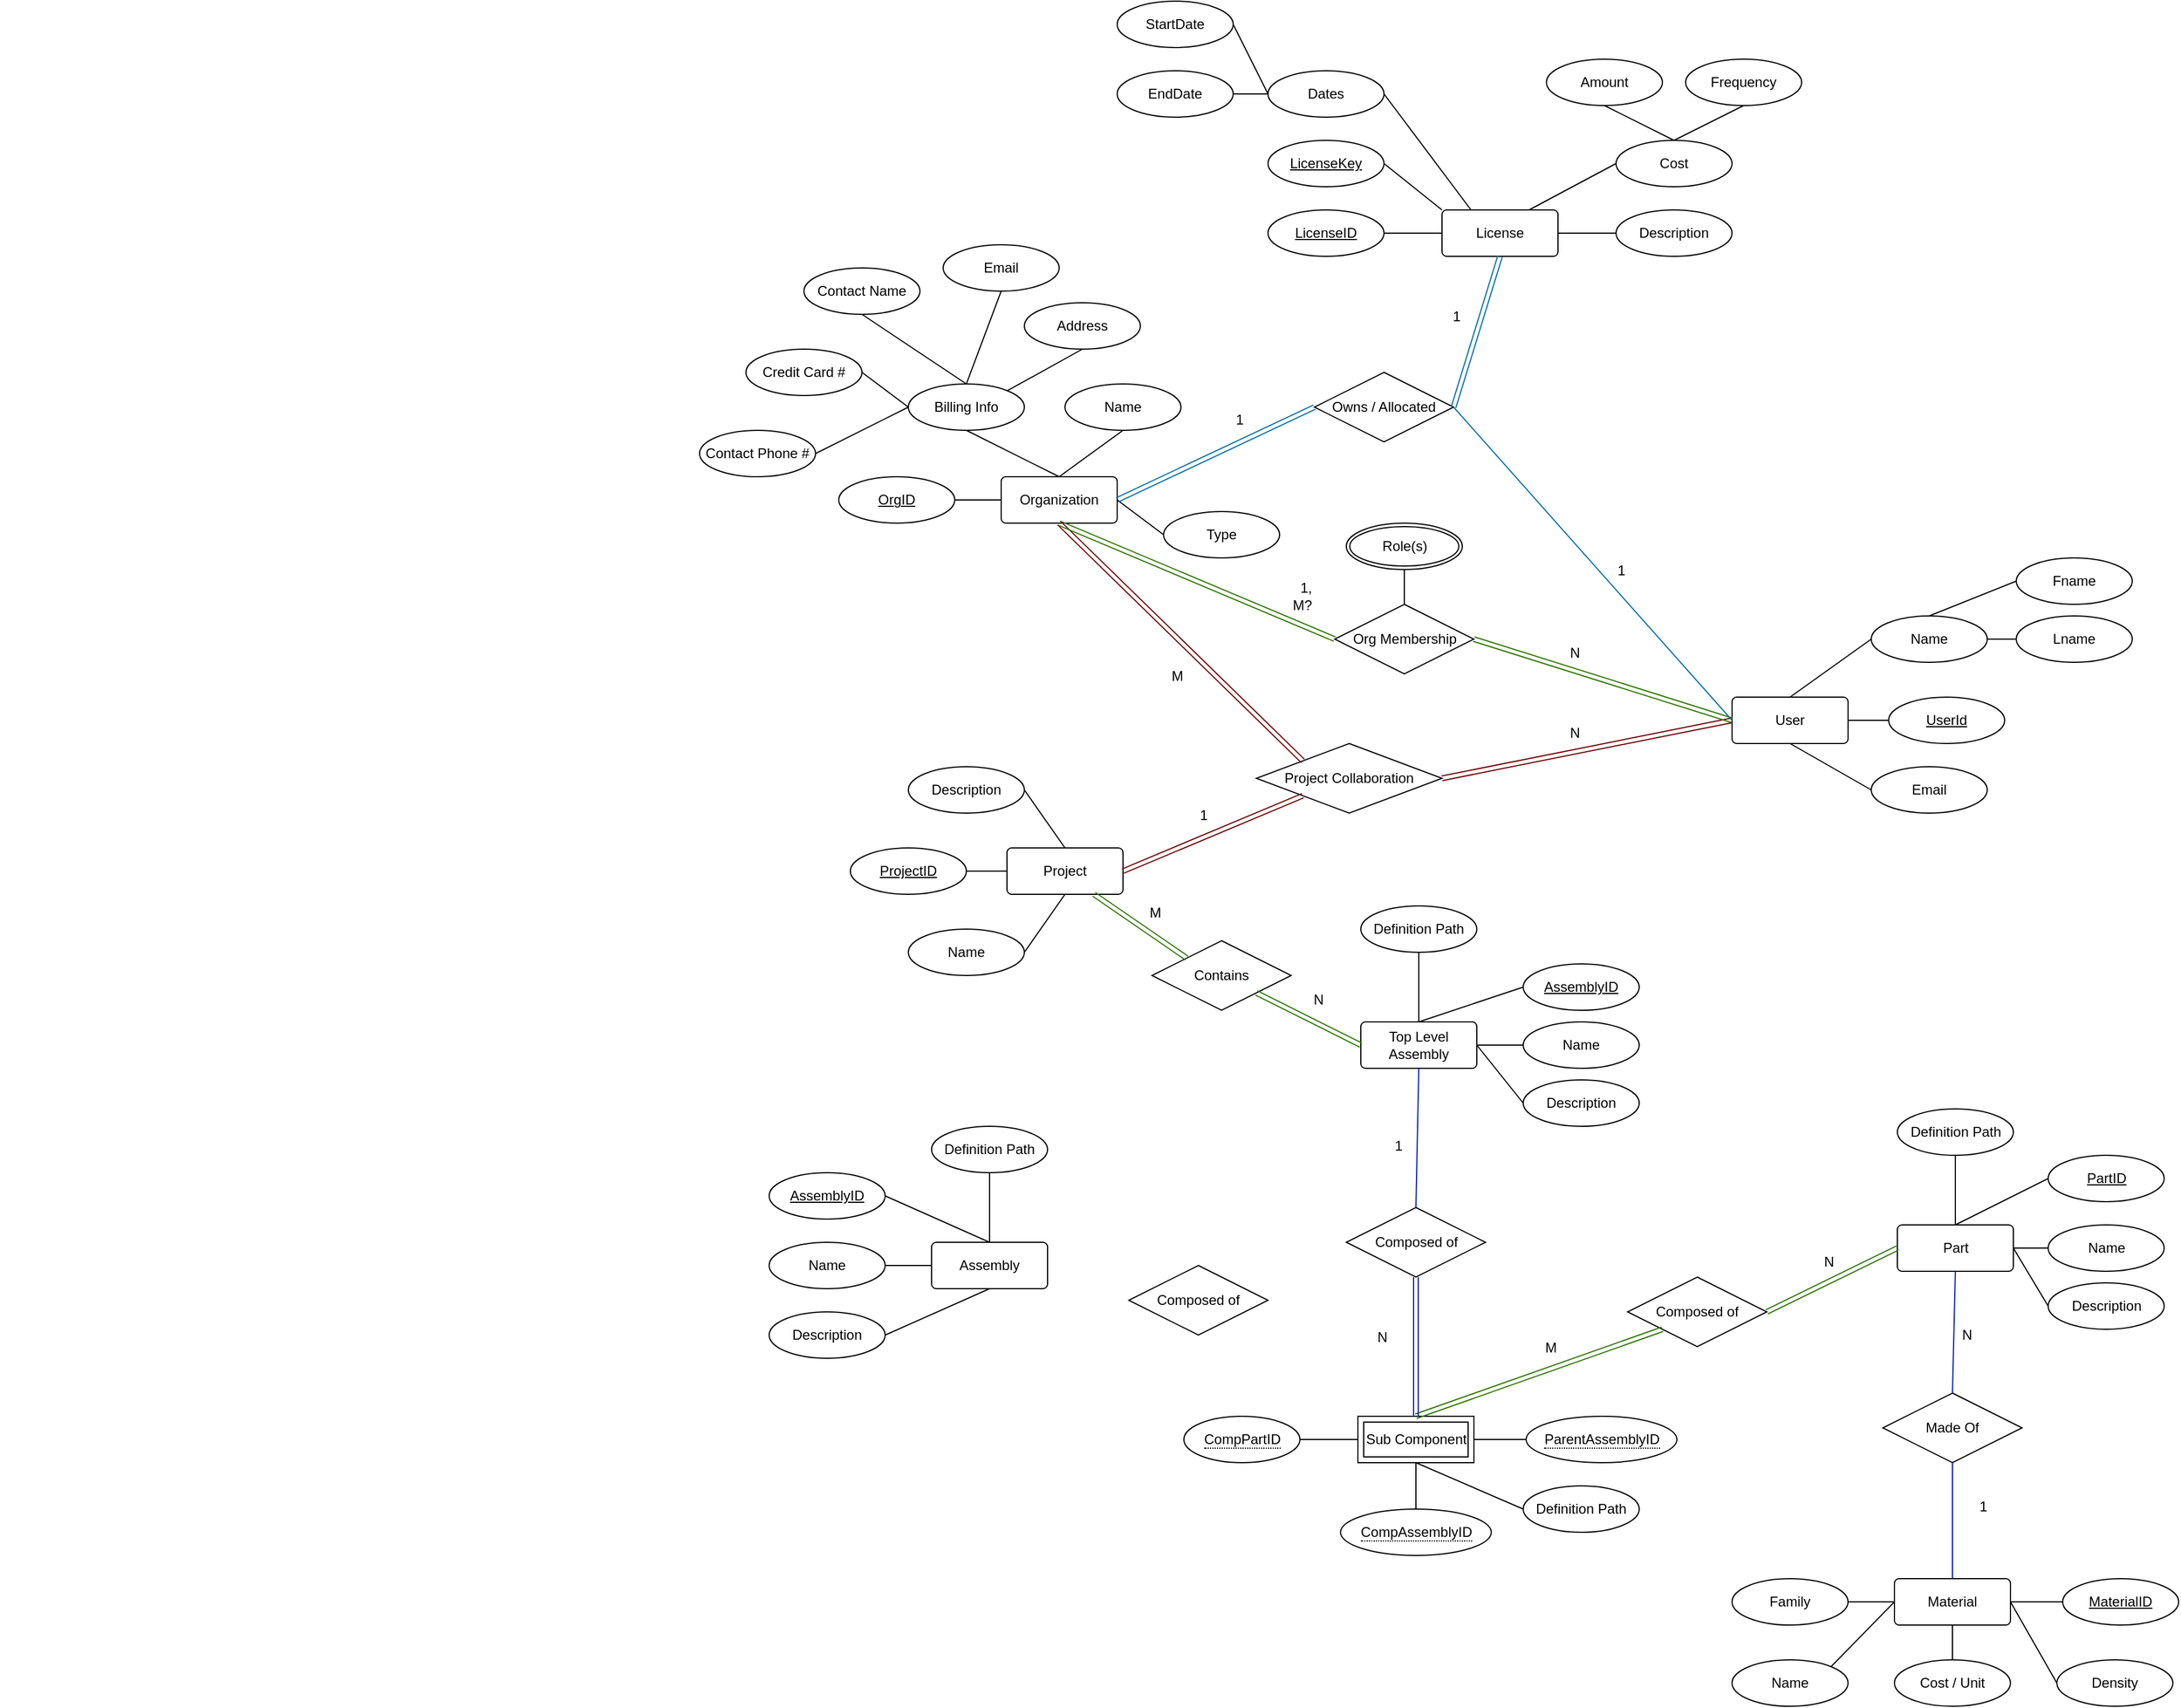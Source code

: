 <mxfile version="26.1.0">
  <diagram name="Page-1" id="rXOFLkJJT_3y2DYU8gl2">
    <mxGraphModel dx="2284" dy="1875" grid="1" gridSize="10" guides="1" tooltips="1" connect="1" arrows="1" fold="1" page="1" pageScale="1" pageWidth="850" pageHeight="1100" math="0" shadow="0">
      <root>
        <mxCell id="0" />
        <mxCell id="1" parent="0" />
        <mxCell id="hTT6Z1bvtSNVrnMEpqbX-23" value="" style="group" parent="1" vertex="1" connectable="0">
          <mxGeometry x="100" y="-160" width="460" height="240" as="geometry" />
        </mxCell>
        <mxCell id="hTT6Z1bvtSNVrnMEpqbX-3" value="&lt;div&gt;Organization&lt;/div&gt;" style="rounded=1;arcSize=10;whiteSpace=wrap;html=1;align=center;" parent="hTT6Z1bvtSNVrnMEpqbX-23" vertex="1">
          <mxGeometry x="220" y="200" width="100" height="40" as="geometry" />
        </mxCell>
        <mxCell id="hTT6Z1bvtSNVrnMEpqbX-8" value="Name" style="ellipse;whiteSpace=wrap;html=1;align=center;" parent="hTT6Z1bvtSNVrnMEpqbX-23" vertex="1">
          <mxGeometry x="275" y="120" width="100" height="40" as="geometry" />
        </mxCell>
        <mxCell id="hTT6Z1bvtSNVrnMEpqbX-9" value="Billing Info" style="ellipse;whiteSpace=wrap;html=1;align=center;" parent="hTT6Z1bvtSNVrnMEpqbX-23" vertex="1">
          <mxGeometry x="140" y="120" width="100" height="40" as="geometry" />
        </mxCell>
        <mxCell id="hTT6Z1bvtSNVrnMEpqbX-10" value="OrgID" style="ellipse;whiteSpace=wrap;html=1;align=center;fontStyle=4" parent="hTT6Z1bvtSNVrnMEpqbX-23" vertex="1">
          <mxGeometry x="80" y="200" width="100" height="40" as="geometry" />
        </mxCell>
        <mxCell id="hTT6Z1bvtSNVrnMEpqbX-11" value="Email" style="ellipse;whiteSpace=wrap;html=1;align=center;" parent="hTT6Z1bvtSNVrnMEpqbX-23" vertex="1">
          <mxGeometry x="170" width="100" height="40" as="geometry" />
        </mxCell>
        <mxCell id="hTT6Z1bvtSNVrnMEpqbX-12" value="Address" style="ellipse;whiteSpace=wrap;html=1;align=center;" parent="hTT6Z1bvtSNVrnMEpqbX-23" vertex="1">
          <mxGeometry x="240" y="50" width="100" height="40" as="geometry" />
        </mxCell>
        <mxCell id="hTT6Z1bvtSNVrnMEpqbX-13" value="Contact Name" style="ellipse;whiteSpace=wrap;html=1;align=center;" parent="hTT6Z1bvtSNVrnMEpqbX-23" vertex="1">
          <mxGeometry x="50" y="20" width="100" height="40" as="geometry" />
        </mxCell>
        <mxCell id="hTT6Z1bvtSNVrnMEpqbX-14" value="Credit Card #" style="ellipse;whiteSpace=wrap;html=1;align=center;" parent="hTT6Z1bvtSNVrnMEpqbX-23" vertex="1">
          <mxGeometry y="90" width="100" height="40" as="geometry" />
        </mxCell>
        <mxCell id="hTT6Z1bvtSNVrnMEpqbX-15" value="" style="endArrow=none;html=1;rounded=0;exitX=1;exitY=0.5;exitDx=0;exitDy=0;entryX=0;entryY=0.5;entryDx=0;entryDy=0;" parent="hTT6Z1bvtSNVrnMEpqbX-23" source="hTT6Z1bvtSNVrnMEpqbX-14" target="hTT6Z1bvtSNVrnMEpqbX-9" edge="1">
          <mxGeometry width="50" height="50" relative="1" as="geometry">
            <mxPoint x="130" y="20" as="sourcePoint" />
            <mxPoint x="180" y="-30" as="targetPoint" />
          </mxGeometry>
        </mxCell>
        <mxCell id="hTT6Z1bvtSNVrnMEpqbX-16" value="" style="endArrow=none;html=1;rounded=0;exitX=0.5;exitY=1;exitDx=0;exitDy=0;entryX=0.5;entryY=0;entryDx=0;entryDy=0;" parent="hTT6Z1bvtSNVrnMEpqbX-23" source="hTT6Z1bvtSNVrnMEpqbX-13" target="hTT6Z1bvtSNVrnMEpqbX-9" edge="1">
          <mxGeometry width="50" height="50" relative="1" as="geometry">
            <mxPoint x="90" y="-20" as="sourcePoint" />
            <mxPoint x="140" y="-70" as="targetPoint" />
          </mxGeometry>
        </mxCell>
        <mxCell id="hTT6Z1bvtSNVrnMEpqbX-17" value="" style="endArrow=none;html=1;rounded=0;exitX=0.5;exitY=0;exitDx=0;exitDy=0;entryX=0.5;entryY=1;entryDx=0;entryDy=0;" parent="hTT6Z1bvtSNVrnMEpqbX-23" source="hTT6Z1bvtSNVrnMEpqbX-9" target="hTT6Z1bvtSNVrnMEpqbX-11" edge="1">
          <mxGeometry width="50" height="50" relative="1" as="geometry">
            <mxPoint x="300" as="sourcePoint" />
            <mxPoint x="350" y="-50" as="targetPoint" />
          </mxGeometry>
        </mxCell>
        <mxCell id="hTT6Z1bvtSNVrnMEpqbX-18" value="" style="endArrow=none;html=1;rounded=0;exitX=1;exitY=0;exitDx=0;exitDy=0;entryX=0.5;entryY=1;entryDx=0;entryDy=0;" parent="hTT6Z1bvtSNVrnMEpqbX-23" source="hTT6Z1bvtSNVrnMEpqbX-9" target="hTT6Z1bvtSNVrnMEpqbX-12" edge="1">
          <mxGeometry width="50" height="50" relative="1" as="geometry">
            <mxPoint x="360" y="60" as="sourcePoint" />
            <mxPoint x="290" y="110" as="targetPoint" />
          </mxGeometry>
        </mxCell>
        <mxCell id="hTT6Z1bvtSNVrnMEpqbX-19" value="" style="endArrow=none;html=1;rounded=0;exitX=1;exitY=0.5;exitDx=0;exitDy=0;entryX=0;entryY=0.5;entryDx=0;entryDy=0;" parent="hTT6Z1bvtSNVrnMEpqbX-23" source="hTT6Z1bvtSNVrnMEpqbX-10" target="hTT6Z1bvtSNVrnMEpqbX-3" edge="1">
          <mxGeometry width="50" height="50" relative="1" as="geometry">
            <mxPoint x="160" y="310" as="sourcePoint" />
            <mxPoint x="210" y="260" as="targetPoint" />
          </mxGeometry>
        </mxCell>
        <mxCell id="hTT6Z1bvtSNVrnMEpqbX-20" value="" style="endArrow=none;html=1;rounded=0;exitX=0.5;exitY=1;exitDx=0;exitDy=0;entryX=0.5;entryY=0;entryDx=0;entryDy=0;" parent="hTT6Z1bvtSNVrnMEpqbX-23" source="hTT6Z1bvtSNVrnMEpqbX-9" target="hTT6Z1bvtSNVrnMEpqbX-3" edge="1">
          <mxGeometry width="50" height="50" relative="1" as="geometry">
            <mxPoint x="290" y="160" as="sourcePoint" />
            <mxPoint x="340" y="110" as="targetPoint" />
          </mxGeometry>
        </mxCell>
        <mxCell id="hTT6Z1bvtSNVrnMEpqbX-21" value="" style="endArrow=none;html=1;rounded=0;exitX=0.5;exitY=0;exitDx=0;exitDy=0;entryX=0.5;entryY=1;entryDx=0;entryDy=0;" parent="hTT6Z1bvtSNVrnMEpqbX-23" source="hTT6Z1bvtSNVrnMEpqbX-3" target="hTT6Z1bvtSNVrnMEpqbX-8" edge="1">
          <mxGeometry width="50" height="50" relative="1" as="geometry">
            <mxPoint x="430" y="130" as="sourcePoint" />
            <mxPoint x="480" y="80" as="targetPoint" />
          </mxGeometry>
        </mxCell>
        <mxCell id="sB8s8CZH6c-OE0T3h8C2-2" value="Contact Phone #" style="ellipse;whiteSpace=wrap;html=1;align=center;" parent="hTT6Z1bvtSNVrnMEpqbX-23" vertex="1">
          <mxGeometry x="-40" y="160" width="100" height="40" as="geometry" />
        </mxCell>
        <mxCell id="sB8s8CZH6c-OE0T3h8C2-3" value="" style="endArrow=none;html=1;rounded=0;exitX=1;exitY=0.5;exitDx=0;exitDy=0;entryX=0;entryY=0.5;entryDx=0;entryDy=0;" parent="hTT6Z1bvtSNVrnMEpqbX-23" source="sB8s8CZH6c-OE0T3h8C2-2" target="hTT6Z1bvtSNVrnMEpqbX-9" edge="1">
          <mxGeometry width="50" height="50" relative="1" as="geometry">
            <mxPoint x="50" y="300" as="sourcePoint" />
            <mxPoint x="100" y="250" as="targetPoint" />
          </mxGeometry>
        </mxCell>
        <mxCell id="hTT6Z1bvtSNVrnMEpqbX-38" value="" style="group" parent="1" vertex="1" connectable="0">
          <mxGeometry x="950" y="110" width="345" height="220" as="geometry" />
        </mxCell>
        <mxCell id="hTT6Z1bvtSNVrnMEpqbX-2" value="User" style="rounded=1;arcSize=10;whiteSpace=wrap;html=1;align=center;" parent="hTT6Z1bvtSNVrnMEpqbX-38" vertex="1">
          <mxGeometry y="120" width="100" height="40" as="geometry" />
        </mxCell>
        <mxCell id="hTT6Z1bvtSNVrnMEpqbX-24" value="UserId" style="ellipse;whiteSpace=wrap;html=1;align=center;fontStyle=4;" parent="hTT6Z1bvtSNVrnMEpqbX-38" vertex="1">
          <mxGeometry x="135" y="120" width="100" height="40" as="geometry" />
        </mxCell>
        <mxCell id="hTT6Z1bvtSNVrnMEpqbX-25" value="Name" style="ellipse;whiteSpace=wrap;html=1;align=center;" parent="hTT6Z1bvtSNVrnMEpqbX-38" vertex="1">
          <mxGeometry x="120" y="50" width="100" height="40" as="geometry" />
        </mxCell>
        <mxCell id="hTT6Z1bvtSNVrnMEpqbX-27" value="Fname" style="ellipse;whiteSpace=wrap;html=1;align=center;" parent="hTT6Z1bvtSNVrnMEpqbX-38" vertex="1">
          <mxGeometry x="245" width="100" height="40" as="geometry" />
        </mxCell>
        <mxCell id="hTT6Z1bvtSNVrnMEpqbX-28" value="Lname" style="ellipse;whiteSpace=wrap;html=1;align=center;" parent="hTT6Z1bvtSNVrnMEpqbX-38" vertex="1">
          <mxGeometry x="245" y="50" width="100" height="40" as="geometry" />
        </mxCell>
        <mxCell id="hTT6Z1bvtSNVrnMEpqbX-29" value="" style="endArrow=none;html=1;rounded=0;exitX=0.5;exitY=0;exitDx=0;exitDy=0;entryX=0;entryY=0.5;entryDx=0;entryDy=0;" parent="hTT6Z1bvtSNVrnMEpqbX-38" source="hTT6Z1bvtSNVrnMEpqbX-25" target="hTT6Z1bvtSNVrnMEpqbX-27" edge="1">
          <mxGeometry width="50" height="50" relative="1" as="geometry">
            <mxPoint x="100" y="-40" as="sourcePoint" />
            <mxPoint x="150" y="-90" as="targetPoint" />
          </mxGeometry>
        </mxCell>
        <mxCell id="hTT6Z1bvtSNVrnMEpqbX-30" value="" style="endArrow=none;html=1;rounded=0;exitX=1;exitY=0.5;exitDx=0;exitDy=0;entryX=0;entryY=0.5;entryDx=0;entryDy=0;" parent="hTT6Z1bvtSNVrnMEpqbX-38" source="hTT6Z1bvtSNVrnMEpqbX-25" target="hTT6Z1bvtSNVrnMEpqbX-28" edge="1">
          <mxGeometry width="50" height="50" relative="1" as="geometry">
            <mxPoint x="270" y="160" as="sourcePoint" />
            <mxPoint x="320" y="110" as="targetPoint" />
          </mxGeometry>
        </mxCell>
        <mxCell id="hTT6Z1bvtSNVrnMEpqbX-31" value="" style="endArrow=none;html=1;rounded=0;exitX=0;exitY=0.5;exitDx=0;exitDy=0;entryX=1;entryY=0.5;entryDx=0;entryDy=0;" parent="hTT6Z1bvtSNVrnMEpqbX-38" source="hTT6Z1bvtSNVrnMEpqbX-24" target="hTT6Z1bvtSNVrnMEpqbX-2" edge="1">
          <mxGeometry width="50" height="50" relative="1" as="geometry">
            <mxPoint x="140" y="290" as="sourcePoint" />
            <mxPoint x="190" y="240" as="targetPoint" />
          </mxGeometry>
        </mxCell>
        <mxCell id="hTT6Z1bvtSNVrnMEpqbX-32" value="" style="endArrow=none;html=1;rounded=0;exitX=0.5;exitY=0;exitDx=0;exitDy=0;entryX=0;entryY=0.5;entryDx=0;entryDy=0;" parent="hTT6Z1bvtSNVrnMEpqbX-38" source="hTT6Z1bvtSNVrnMEpqbX-2" target="hTT6Z1bvtSNVrnMEpqbX-25" edge="1">
          <mxGeometry width="50" height="50" relative="1" as="geometry">
            <mxPoint x="30" y="20" as="sourcePoint" />
            <mxPoint x="80" y="-30" as="targetPoint" />
          </mxGeometry>
        </mxCell>
        <mxCell id="hTT6Z1bvtSNVrnMEpqbX-36" value="Email" style="ellipse;whiteSpace=wrap;html=1;align=center;" parent="hTT6Z1bvtSNVrnMEpqbX-38" vertex="1">
          <mxGeometry x="120" y="180" width="100" height="40" as="geometry" />
        </mxCell>
        <mxCell id="hTT6Z1bvtSNVrnMEpqbX-37" value="" style="endArrow=none;html=1;rounded=0;exitX=0;exitY=0.5;exitDx=0;exitDy=0;entryX=0.5;entryY=1;entryDx=0;entryDy=0;" parent="hTT6Z1bvtSNVrnMEpqbX-38" source="hTT6Z1bvtSNVrnMEpqbX-36" target="hTT6Z1bvtSNVrnMEpqbX-2" edge="1">
          <mxGeometry width="50" height="50" relative="1" as="geometry">
            <mxPoint y="250" as="sourcePoint" />
            <mxPoint x="50" y="200" as="targetPoint" />
          </mxGeometry>
        </mxCell>
        <mxCell id="hTT6Z1bvtSNVrnMEpqbX-45" value="Project Collaboration" style="shape=rhombus;perimeter=rhombusPerimeter;whiteSpace=wrap;html=1;align=center;" parent="1" vertex="1">
          <mxGeometry x="540" y="270" width="160" height="60" as="geometry" />
        </mxCell>
        <mxCell id="hTT6Z1bvtSNVrnMEpqbX-51" value="" style="group" parent="1" vertex="1" connectable="0">
          <mxGeometry x="190" y="290" width="235" height="180" as="geometry" />
        </mxCell>
        <mxCell id="hTT6Z1bvtSNVrnMEpqbX-1" value="&lt;div&gt;Project&lt;/div&gt;" style="rounded=1;arcSize=10;whiteSpace=wrap;html=1;align=center;" parent="hTT6Z1bvtSNVrnMEpqbX-51" vertex="1">
          <mxGeometry x="135" y="70" width="100" height="40" as="geometry" />
        </mxCell>
        <mxCell id="hTT6Z1bvtSNVrnMEpqbX-39" value="ProjectID" style="ellipse;whiteSpace=wrap;html=1;align=center;fontStyle=4;" parent="hTT6Z1bvtSNVrnMEpqbX-51" vertex="1">
          <mxGeometry y="70" width="100" height="40" as="geometry" />
        </mxCell>
        <mxCell id="hTT6Z1bvtSNVrnMEpqbX-40" value="" style="endArrow=none;html=1;rounded=0;exitX=1;exitY=0.5;exitDx=0;exitDy=0;entryX=0;entryY=0.5;entryDx=0;entryDy=0;" parent="hTT6Z1bvtSNVrnMEpqbX-51" source="hTT6Z1bvtSNVrnMEpqbX-39" target="hTT6Z1bvtSNVrnMEpqbX-1" edge="1">
          <mxGeometry width="50" height="50" relative="1" as="geometry">
            <mxPoint x="120" y="10" as="sourcePoint" />
            <mxPoint x="170" y="-40" as="targetPoint" />
          </mxGeometry>
        </mxCell>
        <mxCell id="hTT6Z1bvtSNVrnMEpqbX-41" value="Name" style="ellipse;whiteSpace=wrap;html=1;align=center;" parent="hTT6Z1bvtSNVrnMEpqbX-51" vertex="1">
          <mxGeometry x="50" y="140" width="100" height="40" as="geometry" />
        </mxCell>
        <mxCell id="hTT6Z1bvtSNVrnMEpqbX-42" value="Description" style="ellipse;whiteSpace=wrap;html=1;align=center;" parent="hTT6Z1bvtSNVrnMEpqbX-51" vertex="1">
          <mxGeometry x="50" width="100" height="40" as="geometry" />
        </mxCell>
        <mxCell id="hTT6Z1bvtSNVrnMEpqbX-43" value="" style="endArrow=none;html=1;rounded=0;exitX=1;exitY=0.5;exitDx=0;exitDy=0;entryX=0.5;entryY=0;entryDx=0;entryDy=0;" parent="hTT6Z1bvtSNVrnMEpqbX-51" source="hTT6Z1bvtSNVrnMEpqbX-42" target="hTT6Z1bvtSNVrnMEpqbX-1" edge="1">
          <mxGeometry width="50" height="50" relative="1" as="geometry">
            <mxPoint x="230" y="-20" as="sourcePoint" />
            <mxPoint x="280" y="-70" as="targetPoint" />
          </mxGeometry>
        </mxCell>
        <mxCell id="hTT6Z1bvtSNVrnMEpqbX-44" value="" style="endArrow=none;html=1;rounded=0;exitX=1;exitY=0.5;exitDx=0;exitDy=0;entryX=0.5;entryY=1;entryDx=0;entryDy=0;" parent="hTT6Z1bvtSNVrnMEpqbX-51" source="hTT6Z1bvtSNVrnMEpqbX-41" target="hTT6Z1bvtSNVrnMEpqbX-1" edge="1">
          <mxGeometry width="50" height="50" relative="1" as="geometry">
            <mxPoint x="230" y="200" as="sourcePoint" />
            <mxPoint x="280" y="150" as="targetPoint" />
          </mxGeometry>
        </mxCell>
        <mxCell id="8rsXJ6S6vHRzrYId7uPQ-1" value="License" style="rounded=1;arcSize=10;whiteSpace=wrap;html=1;align=center;" parent="1" vertex="1">
          <mxGeometry x="700" y="-190" width="100" height="40" as="geometry" />
        </mxCell>
        <mxCell id="8rsXJ6S6vHRzrYId7uPQ-2" value="LicenseID" style="ellipse;whiteSpace=wrap;html=1;align=center;fontStyle=4;" parent="1" vertex="1">
          <mxGeometry x="550" y="-190" width="100" height="40" as="geometry" />
        </mxCell>
        <mxCell id="8rsXJ6S6vHRzrYId7uPQ-3" value="" style="endArrow=none;html=1;rounded=0;exitX=1;exitY=0.5;exitDx=0;exitDy=0;entryX=0;entryY=0.5;entryDx=0;entryDy=0;" parent="1" source="8rsXJ6S6vHRzrYId7uPQ-2" target="8rsXJ6S6vHRzrYId7uPQ-1" edge="1">
          <mxGeometry width="50" height="50" relative="1" as="geometry">
            <mxPoint x="640" y="-230" as="sourcePoint" />
            <mxPoint x="690" y="-280" as="targetPoint" />
          </mxGeometry>
        </mxCell>
        <mxCell id="8rsXJ6S6vHRzrYId7uPQ-4" value="" style="group" parent="1" vertex="1" connectable="0">
          <mxGeometry x="607.5" y="80" width="120" height="130" as="geometry" />
        </mxCell>
        <mxCell id="hTT6Z1bvtSNVrnMEpqbX-50" value="Org Membership" style="shape=rhombus;perimeter=rhombusPerimeter;whiteSpace=wrap;html=1;align=center;" parent="8rsXJ6S6vHRzrYId7uPQ-4" vertex="1">
          <mxGeometry y="70" width="120" height="60" as="geometry" />
        </mxCell>
        <mxCell id="hTT6Z1bvtSNVrnMEpqbX-55" value="" style="endArrow=none;html=1;rounded=0;entryX=0.5;entryY=0;entryDx=0;entryDy=0;exitX=0.5;exitY=1;exitDx=0;exitDy=0;" parent="8rsXJ6S6vHRzrYId7uPQ-4" source="hTT6Z1bvtSNVrnMEpqbX-56" target="hTT6Z1bvtSNVrnMEpqbX-50" edge="1">
          <mxGeometry width="50" height="50" relative="1" as="geometry">
            <mxPoint x="160" y="60" as="sourcePoint" />
            <mxPoint x="260" y="-20" as="targetPoint" />
          </mxGeometry>
        </mxCell>
        <mxCell id="hTT6Z1bvtSNVrnMEpqbX-56" value="Role(s)" style="ellipse;shape=doubleEllipse;margin=3;whiteSpace=wrap;html=1;align=center;" parent="8rsXJ6S6vHRzrYId7uPQ-4" vertex="1">
          <mxGeometry x="10" width="100" height="40" as="geometry" />
        </mxCell>
        <mxCell id="hTT6Z1bvtSNVrnMEpqbX-7" value="Type" style="ellipse;whiteSpace=wrap;html=1;align=center;" parent="1" vertex="1">
          <mxGeometry x="460" y="70" width="100" height="40" as="geometry" />
        </mxCell>
        <mxCell id="hTT6Z1bvtSNVrnMEpqbX-22" value="" style="endArrow=none;html=1;rounded=0;exitX=1;exitY=0.5;exitDx=0;exitDy=0;entryX=0;entryY=0.5;entryDx=0;entryDy=0;" parent="1" source="hTT6Z1bvtSNVrnMEpqbX-3" target="hTT6Z1bvtSNVrnMEpqbX-7" edge="1">
          <mxGeometry width="50" height="50" relative="1" as="geometry">
            <mxPoint x="360" y="190" as="sourcePoint" />
            <mxPoint x="410" y="140" as="targetPoint" />
          </mxGeometry>
        </mxCell>
        <mxCell id="8rsXJ6S6vHRzrYId7uPQ-5" value="Owns / Allocated" style="shape=rhombus;perimeter=rhombusPerimeter;whiteSpace=wrap;html=1;align=center;" parent="1" vertex="1">
          <mxGeometry x="590" y="-50" width="120" height="60" as="geometry" />
        </mxCell>
        <mxCell id="8rsXJ6S6vHRzrYId7uPQ-9" value="LicenseKey" style="ellipse;whiteSpace=wrap;html=1;align=center;fontStyle=4;" parent="1" vertex="1">
          <mxGeometry x="550" y="-250" width="100" height="40" as="geometry" />
        </mxCell>
        <mxCell id="8rsXJ6S6vHRzrYId7uPQ-10" value="Dates" style="ellipse;whiteSpace=wrap;html=1;align=center;" parent="1" vertex="1">
          <mxGeometry x="550" y="-310" width="100" height="40" as="geometry" />
        </mxCell>
        <mxCell id="8rsXJ6S6vHRzrYId7uPQ-11" value="EndDate" style="ellipse;whiteSpace=wrap;html=1;align=center;" parent="1" vertex="1">
          <mxGeometry x="420" y="-310" width="100" height="40" as="geometry" />
        </mxCell>
        <mxCell id="8rsXJ6S6vHRzrYId7uPQ-12" value="StartDate" style="ellipse;whiteSpace=wrap;html=1;align=center;" parent="1" vertex="1">
          <mxGeometry x="420" y="-370" width="100" height="40" as="geometry" />
        </mxCell>
        <mxCell id="8rsXJ6S6vHRzrYId7uPQ-13" value="" style="endArrow=none;html=1;rounded=0;exitX=1;exitY=0.5;exitDx=0;exitDy=0;entryX=0;entryY=0.5;entryDx=0;entryDy=0;" parent="1" source="8rsXJ6S6vHRzrYId7uPQ-11" target="8rsXJ6S6vHRzrYId7uPQ-10" edge="1">
          <mxGeometry width="50" height="50" relative="1" as="geometry">
            <mxPoint x="610" y="-370" as="sourcePoint" />
            <mxPoint x="660" y="-420" as="targetPoint" />
          </mxGeometry>
        </mxCell>
        <mxCell id="8rsXJ6S6vHRzrYId7uPQ-14" value="" style="endArrow=none;html=1;rounded=0;exitX=1;exitY=0.5;exitDx=0;exitDy=0;entryX=0;entryY=0.5;entryDx=0;entryDy=0;" parent="1" source="8rsXJ6S6vHRzrYId7uPQ-12" target="8rsXJ6S6vHRzrYId7uPQ-10" edge="1">
          <mxGeometry width="50" height="50" relative="1" as="geometry">
            <mxPoint x="600" y="-370" as="sourcePoint" />
            <mxPoint x="650" y="-420" as="targetPoint" />
          </mxGeometry>
        </mxCell>
        <mxCell id="8rsXJ6S6vHRzrYId7uPQ-15" value="" style="endArrow=none;html=1;rounded=0;exitX=1;exitY=0.5;exitDx=0;exitDy=0;entryX=0;entryY=0;entryDx=0;entryDy=0;" parent="1" source="8rsXJ6S6vHRzrYId7uPQ-9" target="8rsXJ6S6vHRzrYId7uPQ-1" edge="1">
          <mxGeometry width="50" height="50" relative="1" as="geometry">
            <mxPoint x="790" y="-260" as="sourcePoint" />
            <mxPoint x="840" y="-310" as="targetPoint" />
          </mxGeometry>
        </mxCell>
        <mxCell id="8rsXJ6S6vHRzrYId7uPQ-16" value="" style="endArrow=none;html=1;rounded=0;exitX=1;exitY=0.5;exitDx=0;exitDy=0;entryX=0.25;entryY=0;entryDx=0;entryDy=0;" parent="1" source="8rsXJ6S6vHRzrYId7uPQ-10" target="8rsXJ6S6vHRzrYId7uPQ-1" edge="1">
          <mxGeometry width="50" height="50" relative="1" as="geometry">
            <mxPoint x="750" y="-270" as="sourcePoint" />
            <mxPoint x="800" y="-320" as="targetPoint" />
          </mxGeometry>
        </mxCell>
        <mxCell id="8rsXJ6S6vHRzrYId7uPQ-17" value="Description" style="ellipse;whiteSpace=wrap;html=1;align=center;" parent="1" vertex="1">
          <mxGeometry x="850" y="-190" width="100" height="40" as="geometry" />
        </mxCell>
        <mxCell id="8rsXJ6S6vHRzrYId7uPQ-18" value="Cost" style="ellipse;whiteSpace=wrap;html=1;align=center;" parent="1" vertex="1">
          <mxGeometry x="850" y="-250" width="100" height="40" as="geometry" />
        </mxCell>
        <mxCell id="8rsXJ6S6vHRzrYId7uPQ-19" value="Amount" style="ellipse;whiteSpace=wrap;html=1;align=center;" parent="1" vertex="1">
          <mxGeometry x="790" y="-320" width="100" height="40" as="geometry" />
        </mxCell>
        <mxCell id="8rsXJ6S6vHRzrYId7uPQ-20" value="Frequency" style="ellipse;whiteSpace=wrap;html=1;align=center;" parent="1" vertex="1">
          <mxGeometry x="910" y="-320" width="100" height="40" as="geometry" />
        </mxCell>
        <mxCell id="8rsXJ6S6vHRzrYId7uPQ-22" value="" style="endArrow=none;html=1;rounded=0;exitX=0.5;exitY=1;exitDx=0;exitDy=0;entryX=0.5;entryY=0;entryDx=0;entryDy=0;" parent="1" source="8rsXJ6S6vHRzrYId7uPQ-19" target="8rsXJ6S6vHRzrYId7uPQ-18" edge="1">
          <mxGeometry width="50" height="50" relative="1" as="geometry">
            <mxPoint x="770" y="-360" as="sourcePoint" />
            <mxPoint x="820" y="-410" as="targetPoint" />
          </mxGeometry>
        </mxCell>
        <mxCell id="8rsXJ6S6vHRzrYId7uPQ-23" value="" style="endArrow=none;html=1;rounded=0;exitX=0.5;exitY=1;exitDx=0;exitDy=0;entryX=0.5;entryY=0;entryDx=0;entryDy=0;" parent="1" source="8rsXJ6S6vHRzrYId7uPQ-20" target="8rsXJ6S6vHRzrYId7uPQ-18" edge="1">
          <mxGeometry width="50" height="50" relative="1" as="geometry">
            <mxPoint x="1040" y="-360" as="sourcePoint" />
            <mxPoint x="1090" y="-410" as="targetPoint" />
          </mxGeometry>
        </mxCell>
        <mxCell id="8rsXJ6S6vHRzrYId7uPQ-24" value="" style="endArrow=none;html=1;rounded=0;exitX=0.75;exitY=0;exitDx=0;exitDy=0;entryX=0;entryY=0.5;entryDx=0;entryDy=0;" parent="1" source="8rsXJ6S6vHRzrYId7uPQ-1" target="8rsXJ6S6vHRzrYId7uPQ-18" edge="1">
          <mxGeometry width="50" height="50" relative="1" as="geometry">
            <mxPoint x="800" y="-200" as="sourcePoint" />
            <mxPoint x="850" y="-250" as="targetPoint" />
          </mxGeometry>
        </mxCell>
        <mxCell id="8rsXJ6S6vHRzrYId7uPQ-41" value="" style="group" parent="1" vertex="1" connectable="0">
          <mxGeometry x="630" y="460" width="240" height="170" as="geometry" />
        </mxCell>
        <mxCell id="hTT6Z1bvtSNVrnMEpqbX-4" value="Top Level Assembly" style="rounded=1;arcSize=10;whiteSpace=wrap;html=1;align=center;" parent="8rsXJ6S6vHRzrYId7uPQ-41" vertex="1">
          <mxGeometry y="50" width="100" height="40" as="geometry" />
        </mxCell>
        <mxCell id="8rsXJ6S6vHRzrYId7uPQ-25" value="Name" style="ellipse;whiteSpace=wrap;html=1;align=center;" parent="8rsXJ6S6vHRzrYId7uPQ-41" vertex="1">
          <mxGeometry x="140" y="50" width="100" height="40" as="geometry" />
        </mxCell>
        <mxCell id="8rsXJ6S6vHRzrYId7uPQ-26" value="Description" style="ellipse;whiteSpace=wrap;html=1;align=center;" parent="8rsXJ6S6vHRzrYId7uPQ-41" vertex="1">
          <mxGeometry x="140" y="100" width="100" height="40" as="geometry" />
        </mxCell>
        <mxCell id="8rsXJ6S6vHRzrYId7uPQ-32" value="" style="endArrow=none;html=1;rounded=0;exitX=0;exitY=0.5;exitDx=0;exitDy=0;entryX=1;entryY=0.5;entryDx=0;entryDy=0;" parent="8rsXJ6S6vHRzrYId7uPQ-41" source="8rsXJ6S6vHRzrYId7uPQ-25" target="hTT6Z1bvtSNVrnMEpqbX-4" edge="1">
          <mxGeometry width="50" height="50" relative="1" as="geometry">
            <mxPoint x="160" y="20" as="sourcePoint" />
            <mxPoint x="210" y="-30" as="targetPoint" />
          </mxGeometry>
        </mxCell>
        <mxCell id="8rsXJ6S6vHRzrYId7uPQ-33" value="" style="endArrow=none;html=1;rounded=0;exitX=0;exitY=0.5;exitDx=0;exitDy=0;entryX=1;entryY=0.5;entryDx=0;entryDy=0;" parent="8rsXJ6S6vHRzrYId7uPQ-41" source="8rsXJ6S6vHRzrYId7uPQ-26" target="hTT6Z1bvtSNVrnMEpqbX-4" edge="1">
          <mxGeometry width="50" height="50" relative="1" as="geometry">
            <mxPoint x="180" y="10" as="sourcePoint" />
            <mxPoint x="230" y="-40" as="targetPoint" />
          </mxGeometry>
        </mxCell>
        <mxCell id="8rsXJ6S6vHRzrYId7uPQ-37" value="AssemblyID" style="ellipse;whiteSpace=wrap;html=1;align=center;fontStyle=4;" parent="8rsXJ6S6vHRzrYId7uPQ-41" vertex="1">
          <mxGeometry x="140" width="100" height="40" as="geometry" />
        </mxCell>
        <mxCell id="8rsXJ6S6vHRzrYId7uPQ-38" value="" style="endArrow=none;html=1;rounded=0;exitX=0.5;exitY=0;exitDx=0;exitDy=0;entryX=0;entryY=0.5;entryDx=0;entryDy=0;" parent="8rsXJ6S6vHRzrYId7uPQ-41" source="hTT6Z1bvtSNVrnMEpqbX-4" target="8rsXJ6S6vHRzrYId7uPQ-37" edge="1">
          <mxGeometry width="50" height="50" relative="1" as="geometry">
            <mxPoint x="40" y="-30" as="sourcePoint" />
            <mxPoint x="90" y="-80" as="targetPoint" />
          </mxGeometry>
        </mxCell>
        <mxCell id="3vI788nZoj8lLIfP4b7a-5" value="Contains" style="shape=rhombus;perimeter=rhombusPerimeter;whiteSpace=wrap;html=1;align=center;" parent="1" vertex="1">
          <mxGeometry x="450" y="440" width="120" height="60" as="geometry" />
        </mxCell>
        <mxCell id="3vI788nZoj8lLIfP4b7a-11" value="" style="shape=link;html=1;rounded=0;entryX=0;entryY=0.5;entryDx=0;entryDy=0;exitX=1;exitY=1;exitDx=0;exitDy=0;fillColor=#60a917;strokeColor=#2D7600;" parent="1" source="3vI788nZoj8lLIfP4b7a-5" target="hTT6Z1bvtSNVrnMEpqbX-4" edge="1">
          <mxGeometry relative="1" as="geometry">
            <mxPoint x="530" y="410" as="sourcePoint" />
            <mxPoint x="690" y="410" as="targetPoint" />
          </mxGeometry>
        </mxCell>
        <mxCell id="3vI788nZoj8lLIfP4b7a-12" value="N" style="resizable=0;html=1;whiteSpace=wrap;align=right;verticalAlign=bottom;" parent="3vI788nZoj8lLIfP4b7a-11" connectable="0" vertex="1">
          <mxGeometry x="1" relative="1" as="geometry">
            <mxPoint x="-30" y="-30" as="offset" />
          </mxGeometry>
        </mxCell>
        <mxCell id="3vI788nZoj8lLIfP4b7a-13" value="" style="shape=link;html=1;rounded=0;entryX=0;entryY=0;entryDx=0;entryDy=0;exitX=0.75;exitY=1;exitDx=0;exitDy=0;fillColor=#60a917;strokeColor=#2D7600;" parent="1" source="hTT6Z1bvtSNVrnMEpqbX-1" target="3vI788nZoj8lLIfP4b7a-5" edge="1">
          <mxGeometry relative="1" as="geometry">
            <mxPoint x="450" y="380" as="sourcePoint" />
            <mxPoint x="540" y="425" as="targetPoint" />
          </mxGeometry>
        </mxCell>
        <mxCell id="3vI788nZoj8lLIfP4b7a-14" value="M" style="resizable=0;html=1;whiteSpace=wrap;align=right;verticalAlign=bottom;" parent="3vI788nZoj8lLIfP4b7a-13" connectable="0" vertex="1">
          <mxGeometry x="1" relative="1" as="geometry">
            <mxPoint x="-20" y="-30" as="offset" />
          </mxGeometry>
        </mxCell>
        <mxCell id="3vI788nZoj8lLIfP4b7a-17" value="" style="shape=link;html=1;rounded=0;exitX=1;exitY=0.5;exitDx=0;exitDy=0;entryX=0;entryY=1;entryDx=0;entryDy=0;fillColor=#a20025;strokeColor=#6F0000;" parent="1" source="hTT6Z1bvtSNVrnMEpqbX-1" target="hTT6Z1bvtSNVrnMEpqbX-45" edge="1">
          <mxGeometry relative="1" as="geometry">
            <mxPoint x="460" y="370" as="sourcePoint" />
            <mxPoint x="620" y="370" as="targetPoint" />
          </mxGeometry>
        </mxCell>
        <mxCell id="3vI788nZoj8lLIfP4b7a-18" value="1" style="resizable=0;html=1;whiteSpace=wrap;align=right;verticalAlign=bottom;" parent="3vI788nZoj8lLIfP4b7a-17" connectable="0" vertex="1">
          <mxGeometry x="1" relative="1" as="geometry">
            <mxPoint x="-80" y="25" as="offset" />
          </mxGeometry>
        </mxCell>
        <mxCell id="3vI788nZoj8lLIfP4b7a-19" value="" style="shape=link;html=1;rounded=0;exitX=1;exitY=0.5;exitDx=0;exitDy=0;entryX=0;entryY=0.5;entryDx=0;entryDy=0;fillColor=#a20025;strokeColor=#6F0000;" parent="1" source="hTT6Z1bvtSNVrnMEpqbX-45" target="hTT6Z1bvtSNVrnMEpqbX-2" edge="1">
          <mxGeometry relative="1" as="geometry">
            <mxPoint x="695" y="335" as="sourcePoint" />
            <mxPoint x="850" y="270" as="targetPoint" />
          </mxGeometry>
        </mxCell>
        <mxCell id="3vI788nZoj8lLIfP4b7a-20" value="N" style="resizable=0;html=1;whiteSpace=wrap;align=right;verticalAlign=bottom;" parent="3vI788nZoj8lLIfP4b7a-19" connectable="0" vertex="1">
          <mxGeometry x="1" relative="1" as="geometry">
            <mxPoint x="-130" y="20" as="offset" />
          </mxGeometry>
        </mxCell>
        <mxCell id="3vI788nZoj8lLIfP4b7a-21" value="" style="shape=link;html=1;rounded=0;exitX=0.5;exitY=1;exitDx=0;exitDy=0;entryX=0;entryY=0;entryDx=0;entryDy=0;fillColor=#a20025;strokeColor=#6F0000;" parent="1" source="hTT6Z1bvtSNVrnMEpqbX-3" target="hTT6Z1bvtSNVrnMEpqbX-45" edge="1">
          <mxGeometry relative="1" as="geometry">
            <mxPoint x="300" y="245" as="sourcePoint" />
            <mxPoint x="550" y="195" as="targetPoint" />
          </mxGeometry>
        </mxCell>
        <mxCell id="3vI788nZoj8lLIfP4b7a-22" value="M" style="resizable=0;html=1;whiteSpace=wrap;align=right;verticalAlign=bottom;" parent="3vI788nZoj8lLIfP4b7a-21" connectable="0" vertex="1">
          <mxGeometry x="1" relative="1" as="geometry">
            <mxPoint x="-102" y="-65" as="offset" />
          </mxGeometry>
        </mxCell>
        <mxCell id="3vI788nZoj8lLIfP4b7a-23" value="" style="group" parent="1" vertex="1" connectable="0">
          <mxGeometry x="477.5" y="850" width="425" height="120" as="geometry" />
        </mxCell>
        <mxCell id="8rsXJ6S6vHRzrYId7uPQ-43" value="Sub Component" style="shape=ext;margin=3;double=1;whiteSpace=wrap;html=1;align=center;" parent="3vI788nZoj8lLIfP4b7a-23" vertex="1">
          <mxGeometry x="150" width="100" height="40" as="geometry" />
        </mxCell>
        <mxCell id="8rsXJ6S6vHRzrYId7uPQ-48" value="&lt;span style=&quot;border-bottom: 1px dotted;&quot;&gt;ParentAssemblyID&lt;/span&gt;" style="ellipse;whiteSpace=wrap;html=1;align=center;" parent="3vI788nZoj8lLIfP4b7a-23" vertex="1">
          <mxGeometry x="295" width="130" height="40" as="geometry" />
        </mxCell>
        <mxCell id="8rsXJ6S6vHRzrYId7uPQ-49" value="&lt;span style=&quot;border-bottom: 1px dotted;&quot;&gt;CompPartID&lt;/span&gt;" style="ellipse;whiteSpace=wrap;html=1;align=center;" parent="3vI788nZoj8lLIfP4b7a-23" vertex="1">
          <mxGeometry width="100" height="40" as="geometry" />
        </mxCell>
        <mxCell id="8rsXJ6S6vHRzrYId7uPQ-50" value="&lt;span style=&quot;border-bottom: 1px dotted;&quot;&gt;CompAssemblyID&lt;/span&gt;" style="ellipse;whiteSpace=wrap;html=1;align=center;" parent="3vI788nZoj8lLIfP4b7a-23" vertex="1">
          <mxGeometry x="135" y="80" width="130" height="40" as="geometry" />
        </mxCell>
        <mxCell id="8rsXJ6S6vHRzrYId7uPQ-51" value="" style="endArrow=none;html=1;rounded=0;exitX=1;exitY=0.5;exitDx=0;exitDy=0;entryX=0;entryY=0.5;entryDx=0;entryDy=0;" parent="3vI788nZoj8lLIfP4b7a-23" source="8rsXJ6S6vHRzrYId7uPQ-49" target="8rsXJ6S6vHRzrYId7uPQ-43" edge="1">
          <mxGeometry width="50" height="50" relative="1" as="geometry">
            <mxPoint x="70" y="-60" as="sourcePoint" />
            <mxPoint x="120" y="-110" as="targetPoint" />
          </mxGeometry>
        </mxCell>
        <mxCell id="8rsXJ6S6vHRzrYId7uPQ-52" value="" style="endArrow=none;html=1;rounded=0;exitX=0.5;exitY=0;exitDx=0;exitDy=0;entryX=0.5;entryY=1;entryDx=0;entryDy=0;" parent="3vI788nZoj8lLIfP4b7a-23" source="8rsXJ6S6vHRzrYId7uPQ-50" target="8rsXJ6S6vHRzrYId7uPQ-43" edge="1">
          <mxGeometry width="50" height="50" relative="1" as="geometry">
            <mxPoint x="220" y="-50" as="sourcePoint" />
            <mxPoint x="270" y="-100" as="targetPoint" />
          </mxGeometry>
        </mxCell>
        <mxCell id="8rsXJ6S6vHRzrYId7uPQ-53" value="" style="endArrow=none;html=1;rounded=0;exitX=0;exitY=0.5;exitDx=0;exitDy=0;entryX=1;entryY=0.5;entryDx=0;entryDy=0;" parent="3vI788nZoj8lLIfP4b7a-23" source="8rsXJ6S6vHRzrYId7uPQ-48" target="8rsXJ6S6vHRzrYId7uPQ-43" edge="1">
          <mxGeometry width="50" height="50" relative="1" as="geometry">
            <mxPoint x="250" y="-20" as="sourcePoint" />
            <mxPoint x="300" y="-70" as="targetPoint" />
          </mxGeometry>
        </mxCell>
        <mxCell id="3vI788nZoj8lLIfP4b7a-2" value="Definition Path" style="ellipse;whiteSpace=wrap;html=1;align=center;" parent="3vI788nZoj8lLIfP4b7a-23" vertex="1">
          <mxGeometry x="292.5" y="60" width="100" height="40" as="geometry" />
        </mxCell>
        <mxCell id="3vI788nZoj8lLIfP4b7a-3" value="" style="endArrow=none;html=1;rounded=0;exitX=0;exitY=0.5;exitDx=0;exitDy=0;entryX=0.5;entryY=1;entryDx=0;entryDy=0;" parent="3vI788nZoj8lLIfP4b7a-23" source="3vI788nZoj8lLIfP4b7a-2" target="8rsXJ6S6vHRzrYId7uPQ-43" edge="1">
          <mxGeometry width="50" height="50" relative="1" as="geometry">
            <mxPoint x="302.5" y="-30" as="sourcePoint" />
            <mxPoint x="352.5" y="-80" as="targetPoint" />
          </mxGeometry>
        </mxCell>
        <mxCell id="z9mr43ZtxIH9XCzRb_2t-11" value="" style="group" parent="1" vertex="1" connectable="0">
          <mxGeometry x="950" y="990" width="385" height="110" as="geometry" />
        </mxCell>
        <mxCell id="hTT6Z1bvtSNVrnMEpqbX-6" value="Material" style="rounded=1;arcSize=10;whiteSpace=wrap;html=1;align=center;" parent="z9mr43ZtxIH9XCzRb_2t-11" vertex="1">
          <mxGeometry x="140" width="100" height="40" as="geometry" />
        </mxCell>
        <mxCell id="z9mr43ZtxIH9XCzRb_2t-1" value="MaterialID" style="ellipse;whiteSpace=wrap;html=1;align=center;fontStyle=4;" parent="z9mr43ZtxIH9XCzRb_2t-11" vertex="1">
          <mxGeometry x="285" width="100" height="40" as="geometry" />
        </mxCell>
        <mxCell id="z9mr43ZtxIH9XCzRb_2t-2" value="Density" style="ellipse;whiteSpace=wrap;html=1;align=center;" parent="z9mr43ZtxIH9XCzRb_2t-11" vertex="1">
          <mxGeometry x="280" y="70" width="100" height="40" as="geometry" />
        </mxCell>
        <mxCell id="z9mr43ZtxIH9XCzRb_2t-3" value="Cost / Unit" style="ellipse;whiteSpace=wrap;html=1;align=center;" parent="z9mr43ZtxIH9XCzRb_2t-11" vertex="1">
          <mxGeometry x="140" y="70" width="100" height="40" as="geometry" />
        </mxCell>
        <mxCell id="z9mr43ZtxIH9XCzRb_2t-4" value="Name" style="ellipse;whiteSpace=wrap;html=1;align=center;" parent="z9mr43ZtxIH9XCzRb_2t-11" vertex="1">
          <mxGeometry y="70" width="100" height="40" as="geometry" />
        </mxCell>
        <mxCell id="z9mr43ZtxIH9XCzRb_2t-5" value="Family" style="ellipse;whiteSpace=wrap;html=1;align=center;" parent="z9mr43ZtxIH9XCzRb_2t-11" vertex="1">
          <mxGeometry width="100" height="40" as="geometry" />
        </mxCell>
        <mxCell id="z9mr43ZtxIH9XCzRb_2t-6" value="" style="endArrow=none;html=1;rounded=0;exitX=1;exitY=0;exitDx=0;exitDy=0;entryX=0;entryY=0.5;entryDx=0;entryDy=0;" parent="z9mr43ZtxIH9XCzRb_2t-11" source="z9mr43ZtxIH9XCzRb_2t-4" target="hTT6Z1bvtSNVrnMEpqbX-6" edge="1">
          <mxGeometry width="50" height="50" relative="1" as="geometry">
            <mxPoint x="50" y="-40" as="sourcePoint" />
            <mxPoint x="100" y="-90" as="targetPoint" />
          </mxGeometry>
        </mxCell>
        <mxCell id="z9mr43ZtxIH9XCzRb_2t-7" value="" style="endArrow=none;html=1;rounded=0;exitX=0.5;exitY=0;exitDx=0;exitDy=0;entryX=0.5;entryY=1;entryDx=0;entryDy=0;" parent="z9mr43ZtxIH9XCzRb_2t-11" source="z9mr43ZtxIH9XCzRb_2t-3" target="hTT6Z1bvtSNVrnMEpqbX-6" edge="1">
          <mxGeometry width="50" height="50" relative="1" as="geometry">
            <mxPoint x="140" y="-20" as="sourcePoint" />
            <mxPoint x="240" y="50" as="targetPoint" />
          </mxGeometry>
        </mxCell>
        <mxCell id="z9mr43ZtxIH9XCzRb_2t-8" value="" style="endArrow=none;html=1;rounded=0;exitX=1;exitY=0.5;exitDx=0;exitDy=0;entryX=0;entryY=0.5;entryDx=0;entryDy=0;" parent="z9mr43ZtxIH9XCzRb_2t-11" source="z9mr43ZtxIH9XCzRb_2t-5" target="hTT6Z1bvtSNVrnMEpqbX-6" edge="1">
          <mxGeometry width="50" height="50" relative="1" as="geometry">
            <mxPoint x="150" y="-50" as="sourcePoint" />
            <mxPoint x="200" y="-100" as="targetPoint" />
          </mxGeometry>
        </mxCell>
        <mxCell id="z9mr43ZtxIH9XCzRb_2t-9" value="" style="endArrow=none;html=1;rounded=0;exitX=0;exitY=0.5;exitDx=0;exitDy=0;entryX=1;entryY=0.5;entryDx=0;entryDy=0;" parent="z9mr43ZtxIH9XCzRb_2t-11" source="z9mr43ZtxIH9XCzRb_2t-1" target="hTT6Z1bvtSNVrnMEpqbX-6" edge="1">
          <mxGeometry width="50" height="50" relative="1" as="geometry">
            <mxPoint x="330" y="-70" as="sourcePoint" />
            <mxPoint x="380" y="-120" as="targetPoint" />
          </mxGeometry>
        </mxCell>
        <mxCell id="z9mr43ZtxIH9XCzRb_2t-10" value="" style="endArrow=none;html=1;rounded=0;exitX=0;exitY=0.5;exitDx=0;exitDy=0;entryX=1;entryY=0.5;entryDx=0;entryDy=0;" parent="z9mr43ZtxIH9XCzRb_2t-11" source="z9mr43ZtxIH9XCzRb_2t-2" target="hTT6Z1bvtSNVrnMEpqbX-6" edge="1">
          <mxGeometry width="50" height="50" relative="1" as="geometry">
            <mxPoint x="250" y="-60" as="sourcePoint" />
            <mxPoint x="300" y="-110" as="targetPoint" />
          </mxGeometry>
        </mxCell>
        <mxCell id="z9mr43ZtxIH9XCzRb_2t-12" value="" style="group" parent="1" vertex="1" connectable="0">
          <mxGeometry x="1092.5" y="585" width="230" height="210" as="geometry" />
        </mxCell>
        <mxCell id="8rsXJ6S6vHRzrYId7uPQ-42" value="" style="group" parent="z9mr43ZtxIH9XCzRb_2t-12" vertex="1" connectable="0">
          <mxGeometry y="40" width="230" height="170" as="geometry" />
        </mxCell>
        <mxCell id="hTT6Z1bvtSNVrnMEpqbX-5" value="Part" style="rounded=1;arcSize=10;whiteSpace=wrap;html=1;align=center;" parent="8rsXJ6S6vHRzrYId7uPQ-42" vertex="1">
          <mxGeometry y="60" width="100" height="40" as="geometry" />
        </mxCell>
        <mxCell id="8rsXJ6S6vHRzrYId7uPQ-28" value="Name" style="ellipse;whiteSpace=wrap;html=1;align=center;" parent="8rsXJ6S6vHRzrYId7uPQ-42" vertex="1">
          <mxGeometry x="130" y="60" width="100" height="40" as="geometry" />
        </mxCell>
        <mxCell id="8rsXJ6S6vHRzrYId7uPQ-29" value="Description" style="ellipse;whiteSpace=wrap;html=1;align=center;" parent="8rsXJ6S6vHRzrYId7uPQ-42" vertex="1">
          <mxGeometry x="130" y="110" width="100" height="40" as="geometry" />
        </mxCell>
        <mxCell id="8rsXJ6S6vHRzrYId7uPQ-35" value="" style="endArrow=none;html=1;rounded=0;exitX=0;exitY=0.5;exitDx=0;exitDy=0;entryX=1;entryY=0.5;entryDx=0;entryDy=0;" parent="8rsXJ6S6vHRzrYId7uPQ-42" source="8rsXJ6S6vHRzrYId7uPQ-29" target="hTT6Z1bvtSNVrnMEpqbX-5" edge="1">
          <mxGeometry width="50" height="50" relative="1" as="geometry">
            <mxPoint x="80" y="-30" as="sourcePoint" />
            <mxPoint x="130" y="-80" as="targetPoint" />
          </mxGeometry>
        </mxCell>
        <mxCell id="8rsXJ6S6vHRzrYId7uPQ-36" value="" style="endArrow=none;html=1;rounded=0;exitX=0;exitY=0.5;exitDx=0;exitDy=0;entryX=1;entryY=0.5;entryDx=0;entryDy=0;" parent="8rsXJ6S6vHRzrYId7uPQ-42" source="8rsXJ6S6vHRzrYId7uPQ-28" target="hTT6Z1bvtSNVrnMEpqbX-5" edge="1">
          <mxGeometry width="50" height="50" relative="1" as="geometry">
            <mxPoint x="200" y="-70" as="sourcePoint" />
            <mxPoint x="250" y="-120" as="targetPoint" />
          </mxGeometry>
        </mxCell>
        <mxCell id="8rsXJ6S6vHRzrYId7uPQ-39" value="PartID" style="ellipse;whiteSpace=wrap;html=1;align=center;fontStyle=4;" parent="8rsXJ6S6vHRzrYId7uPQ-42" vertex="1">
          <mxGeometry x="130" width="100" height="40" as="geometry" />
        </mxCell>
        <mxCell id="8rsXJ6S6vHRzrYId7uPQ-40" value="" style="endArrow=none;html=1;rounded=0;exitX=0.5;exitY=0;exitDx=0;exitDy=0;entryX=0;entryY=0.5;entryDx=0;entryDy=0;" parent="8rsXJ6S6vHRzrYId7uPQ-42" source="hTT6Z1bvtSNVrnMEpqbX-5" target="8rsXJ6S6vHRzrYId7uPQ-39" edge="1">
          <mxGeometry width="50" height="50" relative="1" as="geometry">
            <mxPoint x="120" y="-50" as="sourcePoint" />
            <mxPoint x="170" y="-100" as="targetPoint" />
          </mxGeometry>
        </mxCell>
        <mxCell id="z9mr43ZtxIH9XCzRb_2t-17" value="N" style="resizable=0;html=1;whiteSpace=wrap;align=right;verticalAlign=bottom;" parent="8rsXJ6S6vHRzrYId7uPQ-42" connectable="0" vertex="1">
          <mxGeometry x="-662.498" y="-119.997" as="geometry">
            <mxPoint x="728" y="283" as="offset" />
          </mxGeometry>
        </mxCell>
        <mxCell id="8rsXJ6S6vHRzrYId7uPQ-30" value="Definition Path" style="ellipse;whiteSpace=wrap;html=1;align=center;" parent="z9mr43ZtxIH9XCzRb_2t-12" vertex="1">
          <mxGeometry width="100" height="40" as="geometry" />
        </mxCell>
        <mxCell id="8rsXJ6S6vHRzrYId7uPQ-34" value="" style="endArrow=none;html=1;rounded=0;exitX=0.5;exitY=1;exitDx=0;exitDy=0;entryX=0.5;entryY=0;entryDx=0;entryDy=0;" parent="z9mr43ZtxIH9XCzRb_2t-12" source="8rsXJ6S6vHRzrYId7uPQ-30" target="hTT6Z1bvtSNVrnMEpqbX-5" edge="1">
          <mxGeometry width="50" height="50" relative="1" as="geometry">
            <mxPoint x="90" y="50" as="sourcePoint" />
            <mxPoint x="140" as="targetPoint" />
          </mxGeometry>
        </mxCell>
        <mxCell id="z9mr43ZtxIH9XCzRb_2t-13" value="Made Of" style="shape=rhombus;perimeter=rhombusPerimeter;whiteSpace=wrap;html=1;align=center;" parent="1" vertex="1">
          <mxGeometry x="1080" y="830" width="120" height="60" as="geometry" />
        </mxCell>
        <mxCell id="z9mr43ZtxIH9XCzRb_2t-14" value="" style="endArrow=none;html=1;rounded=0;exitX=0.5;exitY=0;exitDx=0;exitDy=0;entryX=0.5;entryY=1;entryDx=0;entryDy=0;fillColor=#0050ef;strokeColor=#001DBC;" parent="1" source="z9mr43ZtxIH9XCzRb_2t-13" target="hTT6Z1bvtSNVrnMEpqbX-5" edge="1">
          <mxGeometry width="50" height="50" relative="1" as="geometry">
            <mxPoint x="1042.5" y="840" as="sourcePoint" />
            <mxPoint x="1092.5" y="790" as="targetPoint" />
          </mxGeometry>
        </mxCell>
        <mxCell id="z9mr43ZtxIH9XCzRb_2t-15" value="" style="endArrow=none;html=1;rounded=0;exitX=0.5;exitY=1;exitDx=0;exitDy=0;entryX=0.5;entryY=0;entryDx=0;entryDy=0;fillColor=#0050ef;strokeColor=#001DBC;" parent="1" source="z9mr43ZtxIH9XCzRb_2t-13" target="hTT6Z1bvtSNVrnMEpqbX-6" edge="1">
          <mxGeometry width="50" height="50" relative="1" as="geometry">
            <mxPoint x="1242.5" y="920" as="sourcePoint" />
            <mxPoint x="1292.5" y="870" as="targetPoint" />
          </mxGeometry>
        </mxCell>
        <mxCell id="z9mr43ZtxIH9XCzRb_2t-16" value="1" style="resizable=0;html=1;whiteSpace=wrap;align=right;verticalAlign=bottom;" parent="1" connectable="0" vertex="1">
          <mxGeometry x="599.997" y="569.999" as="geometry">
            <mxPoint x="572" y="367" as="offset" />
          </mxGeometry>
        </mxCell>
        <mxCell id="8rsXJ6S6vHRzrYId7uPQ-27" value="Definition Path" style="ellipse;whiteSpace=wrap;html=1;align=center;" parent="1" vertex="1">
          <mxGeometry x="630" y="410" width="100" height="40" as="geometry" />
        </mxCell>
        <mxCell id="z9mr43ZtxIH9XCzRb_2t-18" value="" style="endArrow=none;html=1;rounded=0;exitX=0.5;exitY=0;exitDx=0;exitDy=0;entryX=0.5;entryY=1;entryDx=0;entryDy=0;" parent="1" source="hTT6Z1bvtSNVrnMEpqbX-4" target="8rsXJ6S6vHRzrYId7uPQ-27" edge="1">
          <mxGeometry width="50" height="50" relative="1" as="geometry">
            <mxPoint x="830" y="440" as="sourcePoint" />
            <mxPoint x="880" y="390" as="targetPoint" />
          </mxGeometry>
        </mxCell>
        <mxCell id="z9mr43ZtxIH9XCzRb_2t-19" value="Composed of" style="shape=rhombus;perimeter=rhombusPerimeter;whiteSpace=wrap;html=1;align=center;" parent="1" vertex="1">
          <mxGeometry x="617.5" y="670" width="120" height="60" as="geometry" />
        </mxCell>
        <mxCell id="z9mr43ZtxIH9XCzRb_2t-20" value="" style="shape=link;html=1;rounded=0;exitX=0.5;exitY=1;exitDx=0;exitDy=0;entryX=0;entryY=0.5;entryDx=0;entryDy=0;fillColor=#60a917;strokeColor=#2D7600;" parent="1" source="hTT6Z1bvtSNVrnMEpqbX-3" target="hTT6Z1bvtSNVrnMEpqbX-50" edge="1">
          <mxGeometry relative="1" as="geometry">
            <mxPoint x="540" y="50" as="sourcePoint" />
            <mxPoint x="700" y="50" as="targetPoint" />
          </mxGeometry>
        </mxCell>
        <mxCell id="z9mr43ZtxIH9XCzRb_2t-21" value="1, M?" style="resizable=0;html=1;whiteSpace=wrap;align=right;verticalAlign=bottom;" parent="z9mr43ZtxIH9XCzRb_2t-20" connectable="0" vertex="1">
          <mxGeometry x="1" relative="1" as="geometry">
            <mxPoint x="-18" y="-20" as="offset" />
          </mxGeometry>
        </mxCell>
        <mxCell id="z9mr43ZtxIH9XCzRb_2t-23" value="" style="shape=link;html=1;rounded=0;exitX=1;exitY=0.5;exitDx=0;exitDy=0;entryX=0;entryY=0.5;entryDx=0;entryDy=0;fillColor=#60a917;strokeColor=#2D7600;" parent="1" source="hTT6Z1bvtSNVrnMEpqbX-50" target="hTT6Z1bvtSNVrnMEpqbX-2" edge="1">
          <mxGeometry relative="1" as="geometry">
            <mxPoint x="860" y="30" as="sourcePoint" />
            <mxPoint x="1020" y="30" as="targetPoint" />
          </mxGeometry>
        </mxCell>
        <mxCell id="z9mr43ZtxIH9XCzRb_2t-24" value="N" style="resizable=0;html=1;whiteSpace=wrap;align=right;verticalAlign=bottom;" parent="z9mr43ZtxIH9XCzRb_2t-23" connectable="0" vertex="1">
          <mxGeometry x="1" relative="1" as="geometry">
            <mxPoint x="-130" y="-50" as="offset" />
          </mxGeometry>
        </mxCell>
        <mxCell id="z9mr43ZtxIH9XCzRb_2t-25" value="" style="shape=link;html=1;rounded=0;exitX=1;exitY=0.5;exitDx=0;exitDy=0;entryX=0.5;entryY=1;entryDx=0;entryDy=0;fillColor=#1ba1e2;strokeColor=#006EAF;" parent="1" source="8rsXJ6S6vHRzrYId7uPQ-5" target="8rsXJ6S6vHRzrYId7uPQ-1" edge="1">
          <mxGeometry relative="1" as="geometry">
            <mxPoint x="780" as="sourcePoint" />
            <mxPoint x="940" as="targetPoint" />
          </mxGeometry>
        </mxCell>
        <mxCell id="z9mr43ZtxIH9XCzRb_2t-26" value="1" style="resizable=0;html=1;whiteSpace=wrap;align=right;verticalAlign=bottom;" parent="z9mr43ZtxIH9XCzRb_2t-25" connectable="0" vertex="1">
          <mxGeometry x="1" relative="1" as="geometry">
            <mxPoint x="-32" y="60" as="offset" />
          </mxGeometry>
        </mxCell>
        <mxCell id="z9mr43ZtxIH9XCzRb_2t-27" value="" style="shape=link;html=1;rounded=0;exitX=1;exitY=0.5;exitDx=0;exitDy=0;entryX=0;entryY=0.5;entryDx=0;entryDy=0;fillColor=#1ba1e2;strokeColor=#006EAF;" parent="1" source="hTT6Z1bvtSNVrnMEpqbX-3" target="8rsXJ6S6vHRzrYId7uPQ-5" edge="1">
          <mxGeometry relative="1" as="geometry">
            <mxPoint x="520" y="-90" as="sourcePoint" />
            <mxPoint x="680" y="-90" as="targetPoint" />
          </mxGeometry>
        </mxCell>
        <mxCell id="z9mr43ZtxIH9XCzRb_2t-28" value="1" style="resizable=0;html=1;whiteSpace=wrap;align=right;verticalAlign=bottom;" parent="z9mr43ZtxIH9XCzRb_2t-27" connectable="0" vertex="1">
          <mxGeometry x="1" relative="1" as="geometry">
            <mxPoint x="-60" y="20" as="offset" />
          </mxGeometry>
        </mxCell>
        <mxCell id="z9mr43ZtxIH9XCzRb_2t-29" value="" style="endArrow=none;html=1;rounded=0;exitX=1;exitY=0.5;exitDx=0;exitDy=0;entryX=0;entryY=0.5;entryDx=0;entryDy=0;fillColor=#1ba1e2;strokeColor=#006EAF;" parent="1" source="8rsXJ6S6vHRzrYId7uPQ-5" target="hTT6Z1bvtSNVrnMEpqbX-2" edge="1">
          <mxGeometry relative="1" as="geometry">
            <mxPoint x="790" y="20" as="sourcePoint" />
            <mxPoint x="950" y="20" as="targetPoint" />
          </mxGeometry>
        </mxCell>
        <mxCell id="z9mr43ZtxIH9XCzRb_2t-30" value="1" style="resizable=0;html=1;whiteSpace=wrap;align=right;verticalAlign=bottom;" parent="z9mr43ZtxIH9XCzRb_2t-29" connectable="0" vertex="1">
          <mxGeometry x="1" relative="1" as="geometry">
            <mxPoint x="-90" y="-120" as="offset" />
          </mxGeometry>
        </mxCell>
        <mxCell id="z9mr43ZtxIH9XCzRb_2t-31" value="Composed of" style="shape=rhombus;perimeter=rhombusPerimeter;whiteSpace=wrap;html=1;align=center;" parent="1" vertex="1">
          <mxGeometry x="860" y="730" width="120" height="60" as="geometry" />
        </mxCell>
        <mxCell id="z9mr43ZtxIH9XCzRb_2t-32" value="" style="shape=link;html=1;rounded=0;exitX=1;exitY=0.5;exitDx=0;exitDy=0;entryX=0;entryY=0.5;entryDx=0;entryDy=0;fillColor=#60a917;strokeColor=#2D7600;" parent="1" source="z9mr43ZtxIH9XCzRb_2t-31" target="hTT6Z1bvtSNVrnMEpqbX-5" edge="1">
          <mxGeometry relative="1" as="geometry">
            <mxPoint x="910" y="650" as="sourcePoint" />
            <mxPoint x="1070" y="650" as="targetPoint" />
          </mxGeometry>
        </mxCell>
        <mxCell id="z9mr43ZtxIH9XCzRb_2t-33" value="N" style="resizable=0;html=1;whiteSpace=wrap;align=right;verticalAlign=bottom;" parent="z9mr43ZtxIH9XCzRb_2t-32" connectable="0" vertex="1">
          <mxGeometry x="1" relative="1" as="geometry">
            <mxPoint x="-53" y="20" as="offset" />
          </mxGeometry>
        </mxCell>
        <mxCell id="z9mr43ZtxIH9XCzRb_2t-34" value="" style="shape=link;html=1;rounded=0;exitX=0.5;exitY=0;exitDx=0;exitDy=0;entryX=0;entryY=1;entryDx=0;entryDy=0;fillColor=#60a917;strokeColor=#2D7600;" parent="1" source="8rsXJ6S6vHRzrYId7uPQ-43" target="z9mr43ZtxIH9XCzRb_2t-31" edge="1">
          <mxGeometry relative="1" as="geometry">
            <mxPoint x="700" y="780" as="sourcePoint" />
            <mxPoint x="860" y="780" as="targetPoint" />
          </mxGeometry>
        </mxCell>
        <mxCell id="z9mr43ZtxIH9XCzRb_2t-35" value="M" style="resizable=0;html=1;whiteSpace=wrap;align=right;verticalAlign=bottom;" parent="z9mr43ZtxIH9XCzRb_2t-34" connectable="0" vertex="1">
          <mxGeometry x="1" relative="1" as="geometry">
            <mxPoint x="-90" y="25" as="offset" />
          </mxGeometry>
        </mxCell>
        <mxCell id="z9mr43ZtxIH9XCzRb_2t-37" value="" style="shape=link;html=1;rounded=0;entryX=0.5;entryY=1;entryDx=0;entryDy=0;exitX=0.5;exitY=0;exitDx=0;exitDy=0;fillColor=#0050ef;strokeColor=#001DBC;" parent="1" source="8rsXJ6S6vHRzrYId7uPQ-43" target="z9mr43ZtxIH9XCzRb_2t-19" edge="1">
          <mxGeometry relative="1" as="geometry">
            <mxPoint x="440" y="720" as="sourcePoint" />
            <mxPoint x="600" y="720" as="targetPoint" />
          </mxGeometry>
        </mxCell>
        <mxCell id="z9mr43ZtxIH9XCzRb_2t-38" value="N" style="resizable=0;html=1;whiteSpace=wrap;align=right;verticalAlign=bottom;" parent="z9mr43ZtxIH9XCzRb_2t-37" connectable="0" vertex="1">
          <mxGeometry x="1" relative="1" as="geometry">
            <mxPoint x="-23" y="60" as="offset" />
          </mxGeometry>
        </mxCell>
        <mxCell id="z9mr43ZtxIH9XCzRb_2t-41" value="" style="endArrow=none;html=1;rounded=0;exitX=0.5;exitY=0;exitDx=0;exitDy=0;entryX=0.5;entryY=1;entryDx=0;entryDy=0;fillColor=#0050ef;strokeColor=#001DBC;" parent="1" source="z9mr43ZtxIH9XCzRb_2t-19" target="hTT6Z1bvtSNVrnMEpqbX-4" edge="1">
          <mxGeometry relative="1" as="geometry">
            <mxPoint x="540" y="620" as="sourcePoint" />
            <mxPoint x="660" y="610" as="targetPoint" />
          </mxGeometry>
        </mxCell>
        <mxCell id="z9mr43ZtxIH9XCzRb_2t-42" value="1" style="resizable=0;html=1;whiteSpace=wrap;align=right;verticalAlign=bottom;" parent="z9mr43ZtxIH9XCzRb_2t-41" connectable="0" vertex="1">
          <mxGeometry x="1" relative="1" as="geometry">
            <mxPoint x="-12" y="75" as="offset" />
          </mxGeometry>
        </mxCell>
        <mxCell id="sB8s8CZH6c-OE0T3h8C2-1" value="" style="endArrow=none;html=1;rounded=0;exitX=1;exitY=0.5;exitDx=0;exitDy=0;entryX=0;entryY=0.5;entryDx=0;entryDy=0;" parent="1" source="8rsXJ6S6vHRzrYId7uPQ-1" target="8rsXJ6S6vHRzrYId7uPQ-17" edge="1">
          <mxGeometry width="50" height="50" relative="1" as="geometry">
            <mxPoint x="850" y="-70" as="sourcePoint" />
            <mxPoint x="900" y="-120" as="targetPoint" />
          </mxGeometry>
        </mxCell>
        <mxCell id="aMFV_jGlKXb9LQW_H6pB-1" value="" style="group" vertex="1" connectable="0" parent="1">
          <mxGeometry x="120" y="600" width="240" height="210" as="geometry" />
        </mxCell>
        <mxCell id="aMFV_jGlKXb9LQW_H6pB-2" value="" style="group" vertex="1" connectable="0" parent="aMFV_jGlKXb9LQW_H6pB-1">
          <mxGeometry y="40" width="240" height="170" as="geometry" />
        </mxCell>
        <mxCell id="aMFV_jGlKXb9LQW_H6pB-10" value="" style="resizable=0;html=1;whiteSpace=wrap;align=right;verticalAlign=bottom;" connectable="0" vertex="1" parent="aMFV_jGlKXb9LQW_H6pB-2">
          <mxGeometry x="-662.498" y="-119.997" as="geometry">
            <mxPoint x="728" y="283" as="offset" />
          </mxGeometry>
        </mxCell>
        <mxCell id="aMFV_jGlKXb9LQW_H6pB-3" value="Assembly" style="rounded=1;arcSize=10;whiteSpace=wrap;html=1;align=center;" vertex="1" parent="aMFV_jGlKXb9LQW_H6pB-2">
          <mxGeometry x="140" y="60" width="100" height="40" as="geometry" />
        </mxCell>
        <mxCell id="aMFV_jGlKXb9LQW_H6pB-11" value="Definition Path" style="ellipse;whiteSpace=wrap;html=1;align=center;" vertex="1" parent="aMFV_jGlKXb9LQW_H6pB-2">
          <mxGeometry x="140" y="-40" width="100" height="40" as="geometry" />
        </mxCell>
        <mxCell id="aMFV_jGlKXb9LQW_H6pB-12" value="" style="endArrow=none;html=1;rounded=0;exitX=0.5;exitY=1;exitDx=0;exitDy=0;entryX=0.5;entryY=0;entryDx=0;entryDy=0;" edge="1" parent="aMFV_jGlKXb9LQW_H6pB-2" source="aMFV_jGlKXb9LQW_H6pB-11" target="aMFV_jGlKXb9LQW_H6pB-3">
          <mxGeometry width="50" height="50" relative="1" as="geometry">
            <mxPoint x="230" y="10" as="sourcePoint" />
            <mxPoint x="280" y="-40" as="targetPoint" />
          </mxGeometry>
        </mxCell>
        <mxCell id="aMFV_jGlKXb9LQW_H6pB-5" value="Description" style="ellipse;whiteSpace=wrap;html=1;align=center;" vertex="1" parent="aMFV_jGlKXb9LQW_H6pB-2">
          <mxGeometry y="120" width="100" height="40" as="geometry" />
        </mxCell>
        <mxCell id="aMFV_jGlKXb9LQW_H6pB-6" value="" style="endArrow=none;html=1;rounded=0;exitX=1;exitY=0.5;exitDx=0;exitDy=0;entryX=0.5;entryY=1;entryDx=0;entryDy=0;" edge="1" parent="aMFV_jGlKXb9LQW_H6pB-2" source="aMFV_jGlKXb9LQW_H6pB-5" target="aMFV_jGlKXb9LQW_H6pB-3">
          <mxGeometry width="50" height="50" relative="1" as="geometry">
            <mxPoint x="245" as="sourcePoint" />
            <mxPoint x="295" y="-50" as="targetPoint" />
          </mxGeometry>
        </mxCell>
        <mxCell id="aMFV_jGlKXb9LQW_H6pB-4" value="Name" style="ellipse;whiteSpace=wrap;html=1;align=center;" vertex="1" parent="aMFV_jGlKXb9LQW_H6pB-2">
          <mxGeometry y="60" width="100" height="40" as="geometry" />
        </mxCell>
        <mxCell id="aMFV_jGlKXb9LQW_H6pB-7" value="" style="endArrow=none;html=1;rounded=0;entryX=0;entryY=0.5;entryDx=0;entryDy=0;exitX=1;exitY=0.5;exitDx=0;exitDy=0;" edge="1" parent="aMFV_jGlKXb9LQW_H6pB-2" source="aMFV_jGlKXb9LQW_H6pB-4" target="aMFV_jGlKXb9LQW_H6pB-3">
          <mxGeometry width="50" height="50" relative="1" as="geometry">
            <mxPoint x="70" y="10" as="sourcePoint" />
            <mxPoint x="230" y="180" as="targetPoint" />
          </mxGeometry>
        </mxCell>
        <mxCell id="aMFV_jGlKXb9LQW_H6pB-8" value="AssemblyID" style="ellipse;whiteSpace=wrap;html=1;align=center;fontStyle=4;" vertex="1" parent="aMFV_jGlKXb9LQW_H6pB-2">
          <mxGeometry width="100" height="40" as="geometry" />
        </mxCell>
        <mxCell id="aMFV_jGlKXb9LQW_H6pB-9" value="" style="endArrow=none;html=1;rounded=0;exitX=0.5;exitY=0;exitDx=0;exitDy=0;entryX=1;entryY=0.5;entryDx=0;entryDy=0;" edge="1" parent="aMFV_jGlKXb9LQW_H6pB-2" source="aMFV_jGlKXb9LQW_H6pB-3" target="aMFV_jGlKXb9LQW_H6pB-8">
          <mxGeometry width="50" height="50" relative="1" as="geometry">
            <mxPoint x="260" y="-50" as="sourcePoint" />
            <mxPoint x="120" y="-70" as="targetPoint" />
          </mxGeometry>
        </mxCell>
        <mxCell id="aMFV_jGlKXb9LQW_H6pB-13" value="Composed of" style="shape=rhombus;perimeter=rhombusPerimeter;whiteSpace=wrap;html=1;align=center;" vertex="1" parent="1">
          <mxGeometry x="430" y="720" width="120" height="60" as="geometry" />
        </mxCell>
      </root>
    </mxGraphModel>
  </diagram>
</mxfile>
